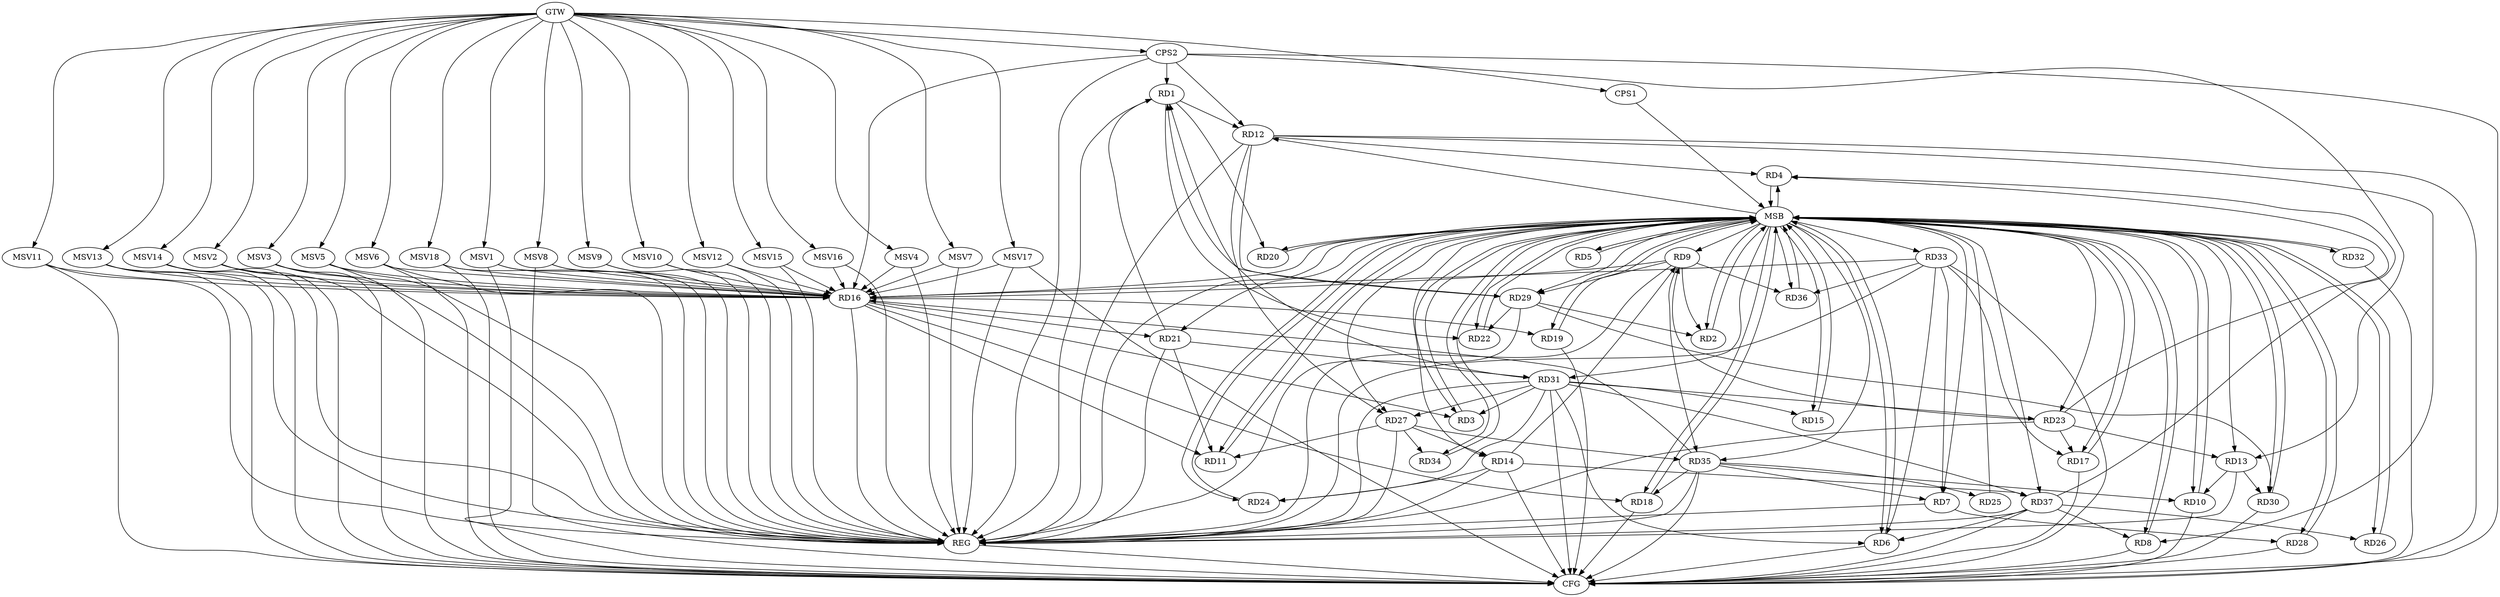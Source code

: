 strict digraph G {
  RD1 [ label="RD1" ];
  RD2 [ label="RD2" ];
  RD3 [ label="RD3" ];
  RD4 [ label="RD4" ];
  RD5 [ label="RD5" ];
  RD6 [ label="RD6" ];
  RD7 [ label="RD7" ];
  RD8 [ label="RD8" ];
  RD9 [ label="RD9" ];
  RD10 [ label="RD10" ];
  RD11 [ label="RD11" ];
  RD12 [ label="RD12" ];
  RD13 [ label="RD13" ];
  RD14 [ label="RD14" ];
  RD15 [ label="RD15" ];
  RD16 [ label="RD16" ];
  RD17 [ label="RD17" ];
  RD18 [ label="RD18" ];
  RD19 [ label="RD19" ];
  RD20 [ label="RD20" ];
  RD21 [ label="RD21" ];
  RD22 [ label="RD22" ];
  RD23 [ label="RD23" ];
  RD24 [ label="RD24" ];
  RD25 [ label="RD25" ];
  RD26 [ label="RD26" ];
  RD27 [ label="RD27" ];
  RD28 [ label="RD28" ];
  RD29 [ label="RD29" ];
  RD30 [ label="RD30" ];
  RD31 [ label="RD31" ];
  RD32 [ label="RD32" ];
  RD33 [ label="RD33" ];
  RD34 [ label="RD34" ];
  RD35 [ label="RD35" ];
  RD36 [ label="RD36" ];
  RD37 [ label="RD37" ];
  CPS1 [ label="CPS1" ];
  CPS2 [ label="CPS2" ];
  GTW [ label="GTW" ];
  REG [ label="REG" ];
  MSB [ label="MSB" ];
  CFG [ label="CFG" ];
  MSV1 [ label="MSV1" ];
  MSV2 [ label="MSV2" ];
  MSV3 [ label="MSV3" ];
  MSV4 [ label="MSV4" ];
  MSV5 [ label="MSV5" ];
  MSV6 [ label="MSV6" ];
  MSV7 [ label="MSV7" ];
  MSV8 [ label="MSV8" ];
  MSV9 [ label="MSV9" ];
  MSV10 [ label="MSV10" ];
  MSV11 [ label="MSV11" ];
  MSV12 [ label="MSV12" ];
  MSV13 [ label="MSV13" ];
  MSV14 [ label="MSV14" ];
  MSV15 [ label="MSV15" ];
  MSV16 [ label="MSV16" ];
  MSV17 [ label="MSV17" ];
  MSV18 [ label="MSV18" ];
  RD1 -> RD12;
  RD1 -> RD20;
  RD21 -> RD1;
  RD1 -> RD22;
  RD29 -> RD1;
  RD31 -> RD1;
  RD9 -> RD2;
  RD29 -> RD2;
  RD16 -> RD3;
  RD31 -> RD3;
  RD12 -> RD4;
  RD23 -> RD4;
  RD37 -> RD4;
  RD31 -> RD6;
  RD33 -> RD6;
  RD37 -> RD6;
  RD7 -> RD28;
  RD33 -> RD7;
  RD35 -> RD7;
  RD12 -> RD8;
  RD37 -> RD8;
  RD14 -> RD9;
  RD9 -> RD16;
  RD23 -> RD9;
  RD9 -> RD29;
  RD9 -> RD35;
  RD9 -> RD36;
  RD13 -> RD10;
  RD35 -> RD10;
  RD16 -> RD11;
  RD21 -> RD11;
  RD27 -> RD11;
  RD12 -> RD27;
  RD12 -> RD29;
  RD23 -> RD13;
  RD13 -> RD30;
  RD14 -> RD24;
  RD27 -> RD14;
  RD14 -> RD37;
  RD31 -> RD15;
  RD16 -> RD18;
  RD16 -> RD19;
  RD16 -> RD21;
  RD33 -> RD16;
  RD35 -> RD16;
  RD23 -> RD17;
  RD33 -> RD17;
  RD35 -> RD18;
  RD21 -> RD31;
  RD29 -> RD22;
  RD31 -> RD23;
  RD31 -> RD24;
  RD35 -> RD25;
  RD37 -> RD26;
  RD31 -> RD27;
  RD27 -> RD34;
  RD27 -> RD35;
  RD29 -> RD30;
  RD31 -> RD37;
  RD33 -> RD36;
  CPS2 -> RD13;
  CPS2 -> RD16;
  CPS2 -> RD1;
  CPS2 -> RD12;
  GTW -> CPS1;
  GTW -> CPS2;
  RD1 -> REG;
  RD7 -> REG;
  RD9 -> REG;
  RD12 -> REG;
  RD13 -> REG;
  RD14 -> REG;
  RD16 -> REG;
  RD21 -> REG;
  RD23 -> REG;
  RD27 -> REG;
  RD29 -> REG;
  RD31 -> REG;
  RD33 -> REG;
  RD35 -> REG;
  RD37 -> REG;
  CPS2 -> REG;
  RD2 -> MSB;
  MSB -> RD18;
  MSB -> REG;
  RD3 -> MSB;
  MSB -> RD7;
  MSB -> RD11;
  MSB -> RD16;
  MSB -> RD20;
  MSB -> RD27;
  MSB -> RD35;
  MSB -> RD36;
  RD4 -> MSB;
  MSB -> RD12;
  RD5 -> MSB;
  MSB -> RD2;
  MSB -> RD10;
  MSB -> RD26;
  MSB -> RD30;
  MSB -> RD31;
  MSB -> RD32;
  RD6 -> MSB;
  MSB -> RD24;
  MSB -> RD29;
  RD8 -> MSB;
  MSB -> RD6;
  MSB -> RD13;
  MSB -> RD14;
  MSB -> RD37;
  RD10 -> MSB;
  MSB -> RD19;
  RD11 -> MSB;
  MSB -> RD21;
  RD15 -> MSB;
  MSB -> RD3;
  MSB -> RD4;
  MSB -> RD5;
  MSB -> RD23;
  MSB -> RD33;
  RD17 -> MSB;
  RD18 -> MSB;
  MSB -> RD9;
  MSB -> RD15;
  MSB -> RD17;
  RD19 -> MSB;
  RD20 -> MSB;
  RD22 -> MSB;
  MSB -> RD28;
  RD24 -> MSB;
  RD25 -> MSB;
  RD26 -> MSB;
  RD28 -> MSB;
  RD30 -> MSB;
  MSB -> RD22;
  RD32 -> MSB;
  MSB -> RD34;
  RD34 -> MSB;
  RD36 -> MSB;
  MSB -> RD8;
  CPS1 -> MSB;
  RD12 -> CFG;
  RD33 -> CFG;
  RD30 -> CFG;
  RD19 -> CFG;
  RD31 -> CFG;
  RD6 -> CFG;
  RD35 -> CFG;
  RD14 -> CFG;
  RD37 -> CFG;
  RD18 -> CFG;
  CPS2 -> CFG;
  RD17 -> CFG;
  RD10 -> CFG;
  RD32 -> CFG;
  RD28 -> CFG;
  RD8 -> CFG;
  REG -> CFG;
  MSV1 -> RD16;
  MSV2 -> RD16;
  MSV3 -> RD16;
  MSV4 -> RD16;
  MSV5 -> RD16;
  GTW -> MSV1;
  MSV1 -> REG;
  MSV1 -> CFG;
  GTW -> MSV2;
  MSV2 -> REG;
  MSV2 -> CFG;
  GTW -> MSV3;
  MSV3 -> REG;
  MSV3 -> CFG;
  GTW -> MSV4;
  MSV4 -> REG;
  GTW -> MSV5;
  MSV5 -> REG;
  MSV5 -> CFG;
  MSV6 -> RD16;
  MSV7 -> RD16;
  GTW -> MSV6;
  MSV6 -> REG;
  MSV6 -> CFG;
  GTW -> MSV7;
  MSV7 -> REG;
  MSV8 -> RD16;
  MSV9 -> RD16;
  GTW -> MSV8;
  MSV8 -> REG;
  MSV8 -> CFG;
  GTW -> MSV9;
  MSV9 -> REG;
  MSV10 -> RD16;
  GTW -> MSV10;
  MSV10 -> REG;
  MSV11 -> RD16;
  MSV12 -> RD16;
  GTW -> MSV11;
  MSV11 -> REG;
  MSV11 -> CFG;
  GTW -> MSV12;
  MSV12 -> REG;
  MSV13 -> RD16;
  MSV14 -> RD16;
  GTW -> MSV13;
  MSV13 -> REG;
  MSV13 -> CFG;
  GTW -> MSV14;
  MSV14 -> REG;
  MSV14 -> CFG;
  MSV15 -> RD16;
  MSV16 -> RD16;
  MSV17 -> RD16;
  MSV18 -> RD16;
  GTW -> MSV15;
  MSV15 -> REG;
  GTW -> MSV16;
  MSV16 -> REG;
  GTW -> MSV17;
  MSV17 -> REG;
  MSV17 -> CFG;
  GTW -> MSV18;
  MSV18 -> REG;
  MSV18 -> CFG;
}
